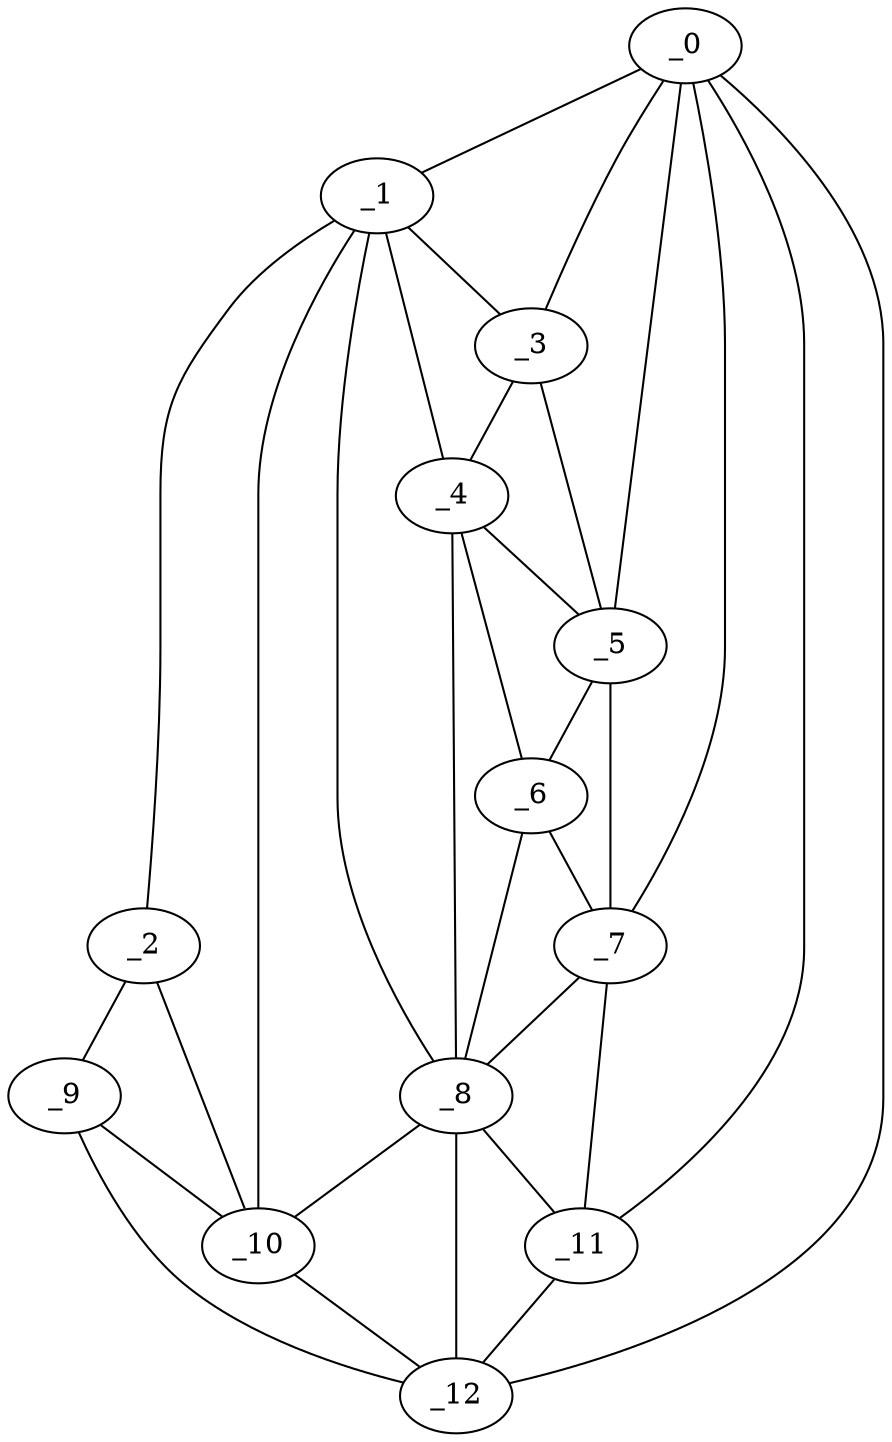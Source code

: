 graph "obj88__30.gxl" {
	_0	 [x=40,
		y=114];
	_1	 [x=42,
		y=53];
	_0 -- _1	 [valence=1];
	_3	 [x=46,
		y=76];
	_0 -- _3	 [valence=1];
	_5	 [x=66,
		y=89];
	_0 -- _5	 [valence=2];
	_7	 [x=72,
		y=102];
	_0 -- _7	 [valence=1];
	_11	 [x=85,
		y=113];
	_0 -- _11	 [valence=2];
	_12	 [x=90,
		y=116];
	_0 -- _12	 [valence=1];
	_2	 [x=45,
		y=7];
	_1 -- _2	 [valence=1];
	_1 -- _3	 [valence=2];
	_4	 [x=64,
		y=78];
	_1 -- _4	 [valence=2];
	_8	 [x=80,
		y=65];
	_1 -- _8	 [valence=1];
	_10	 [x=85,
		y=51];
	_1 -- _10	 [valence=2];
	_9	 [x=82,
		y=6];
	_2 -- _9	 [valence=1];
	_2 -- _10	 [valence=2];
	_3 -- _4	 [valence=1];
	_3 -- _5	 [valence=2];
	_4 -- _5	 [valence=2];
	_6	 [x=68,
		y=84];
	_4 -- _6	 [valence=2];
	_4 -- _8	 [valence=2];
	_5 -- _6	 [valence=1];
	_5 -- _7	 [valence=2];
	_6 -- _7	 [valence=2];
	_6 -- _8	 [valence=1];
	_7 -- _8	 [valence=2];
	_7 -- _11	 [valence=2];
	_8 -- _10	 [valence=2];
	_8 -- _11	 [valence=1];
	_8 -- _12	 [valence=2];
	_9 -- _10	 [valence=1];
	_9 -- _12	 [valence=1];
	_10 -- _12	 [valence=2];
	_11 -- _12	 [valence=1];
}
